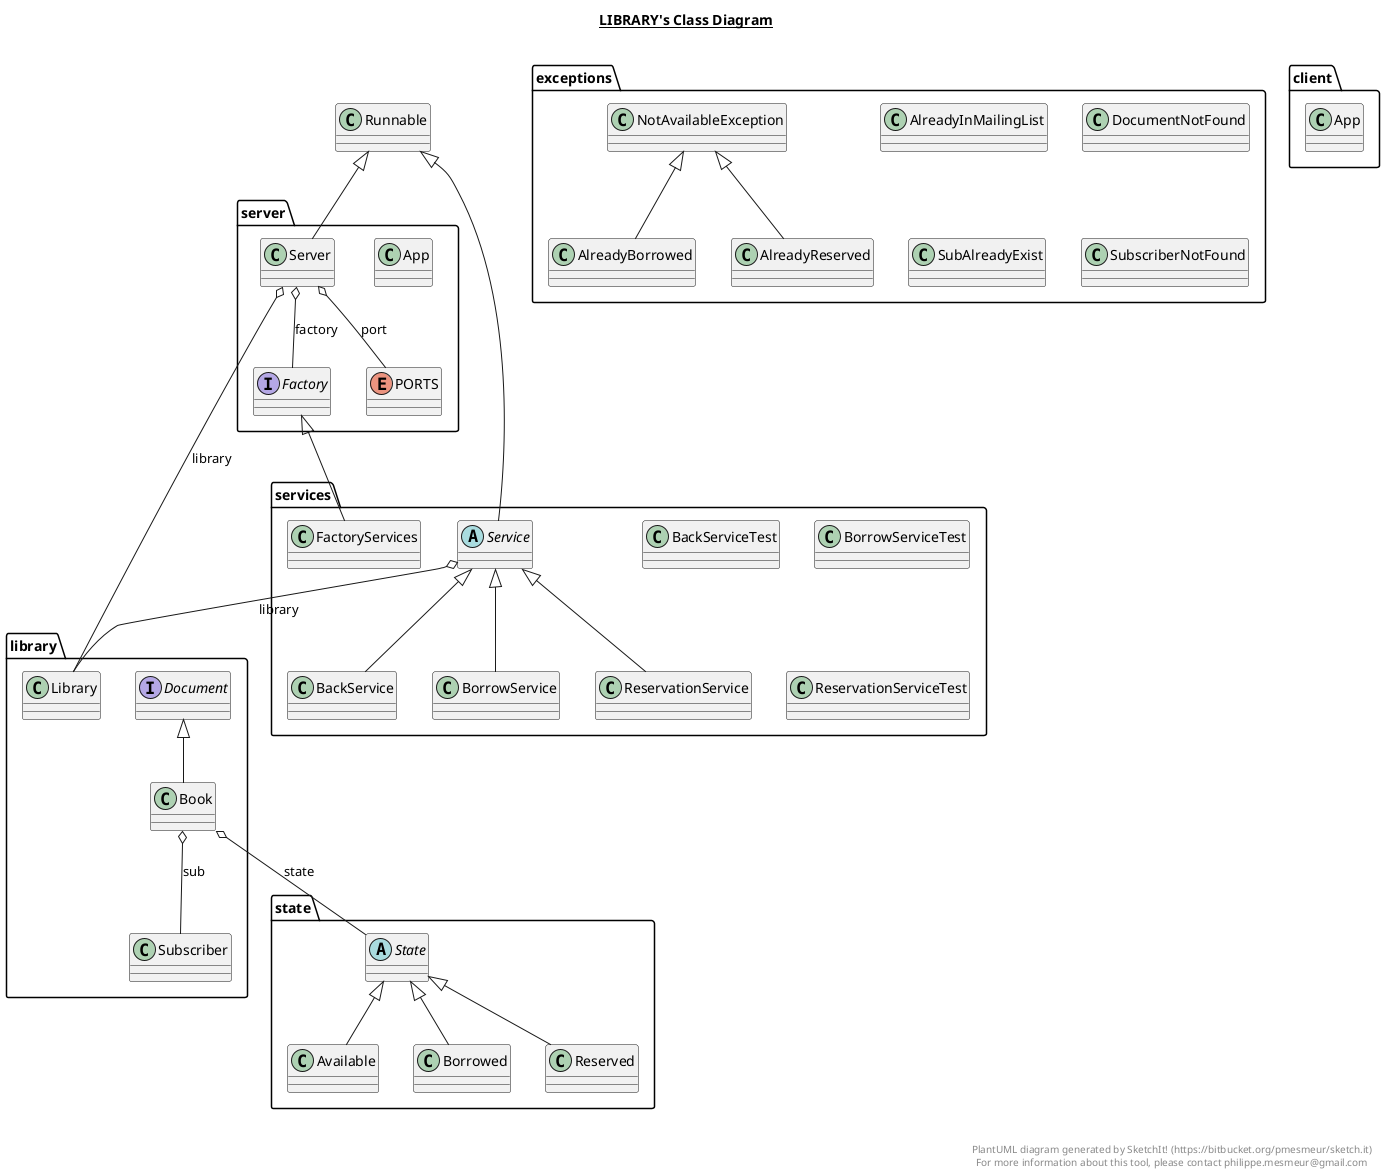 @startuml

title __LIBRARY's Class Diagram__\n

  package exceptions {
    class AlreadyBorrowed {
    }
  }
  

  package exceptions {
    class AlreadyInMailingList {
    }
  }
  

  package exceptions {
    class AlreadyReserved {
    }
  }
  

  package server {
    class App {
    }
  }
  

  package client {
    class App {
    }
  }
  

  package state {
    class Available {
    }
  }
  

  package services {
    class BackService {
    }
  }
  

  package services {
    class BackServiceTest {
    }
  }
  

  package library {
    class Book {
    }
  }
  

  package services {
    class BorrowService {
    }
  }
  

  package services {
    class BorrowServiceTest {
    }
  }
  

  package state {
    class Borrowed {
    }
  }
  

  package library {
    interface Document {
    }
  }
  

  package exceptions {
    class DocumentNotFound {
    }
  }
  

  package server {
    interface Factory {
    }
  }
  

  package services {
    class FactoryServices {
    }
  }
  

  package library {
    class Library {
    }
  }
  

  package exceptions {
    class NotAvailableException {
    }
  }
  

  package server {
    enum PORTS {
    }
  }
  

  package services {
    class ReservationService {
    }
  }
  

  package services {
    class ReservationServiceTest {
    }
  }
  

  package state {
    class Reserved {
    }
  }
  

  package server {
    class Server {
    }
  }
  

  package services {
    abstract class Service {
    }
  }
  

  package state {
    abstract class State {
    }
  }
  

  package exceptions {
    class SubAlreadyExist {
    }
  }
  

  package library {
    class Subscriber {
    }
  }
  

  package exceptions {
    class SubscriberNotFound {
    }
  }
  

  AlreadyBorrowed -up-|> NotAvailableException
  AlreadyReserved -up-|> NotAvailableException
  Available -up-|> State
  BackService -up-|> Service
  Book -up-|> Document
  Book o-- State : state
  Book o-- Subscriber : sub
  BorrowService -up-|> Service
  Borrowed -up-|> State
  FactoryServices -up-|> Factory
  ReservationService -up-|> Service
  Reserved -up-|> State
  Server -up-|> Runnable
  Server o-- PORTS : port
  Server o-- Factory : factory
  Server o-- Library : library
  Service -up-|> Runnable
  Service o-- Library : library


right footer


PlantUML diagram generated by SketchIt! (https://bitbucket.org/pmesmeur/sketch.it)
For more information about this tool, please contact philippe.mesmeur@gmail.com
endfooter

@enduml
